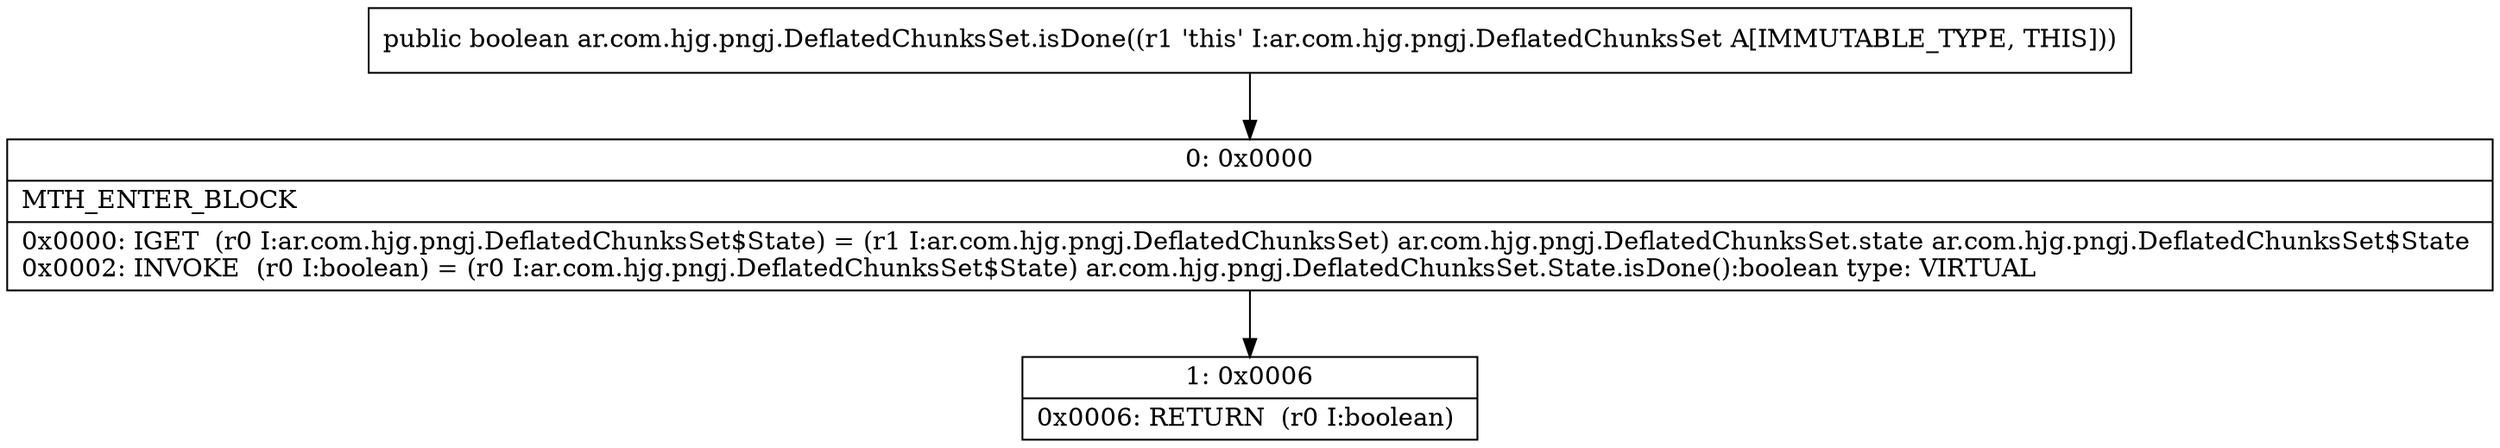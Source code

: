 digraph "CFG forar.com.hjg.pngj.DeflatedChunksSet.isDone()Z" {
Node_0 [shape=record,label="{0\:\ 0x0000|MTH_ENTER_BLOCK\l|0x0000: IGET  (r0 I:ar.com.hjg.pngj.DeflatedChunksSet$State) = (r1 I:ar.com.hjg.pngj.DeflatedChunksSet) ar.com.hjg.pngj.DeflatedChunksSet.state ar.com.hjg.pngj.DeflatedChunksSet$State \l0x0002: INVOKE  (r0 I:boolean) = (r0 I:ar.com.hjg.pngj.DeflatedChunksSet$State) ar.com.hjg.pngj.DeflatedChunksSet.State.isDone():boolean type: VIRTUAL \l}"];
Node_1 [shape=record,label="{1\:\ 0x0006|0x0006: RETURN  (r0 I:boolean) \l}"];
MethodNode[shape=record,label="{public boolean ar.com.hjg.pngj.DeflatedChunksSet.isDone((r1 'this' I:ar.com.hjg.pngj.DeflatedChunksSet A[IMMUTABLE_TYPE, THIS])) }"];
MethodNode -> Node_0;
Node_0 -> Node_1;
}

